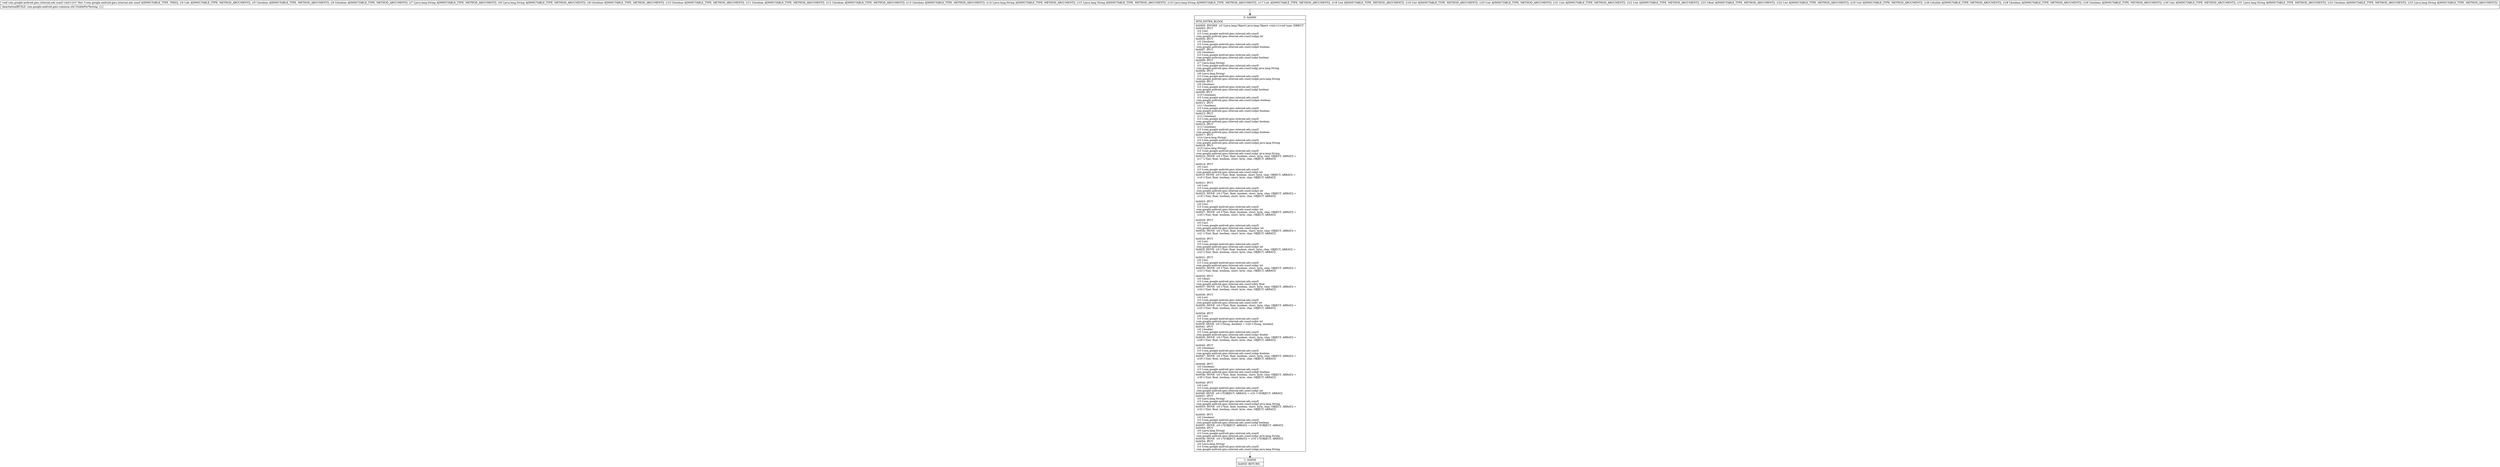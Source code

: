 digraph "CFG forcom.google.android.gms.internal.ads.zzasf.\<init\>(IZZLjava\/lang\/String;Ljava\/lang\/String;ZZZZZLjava\/lang\/String;Ljava\/lang\/String;Ljava\/lang\/String;IIIIIIFIIDZZILjava\/lang\/String;ZLjava\/lang\/String;)V" {
Node_0 [shape=record,label="{0\:\ 0x0000|MTH_ENTER_BLOCK\l|0x0000: INVOKE  (r3 I:java.lang.Object) java.lang.Object.\<init\>():void type: DIRECT \l0x0003: IPUT  \l  (r4 I:int)\l  (r3 I:com.google.android.gms.internal.ads.zzasf)\l com.google.android.gms.internal.ads.zzasf.zzdpg int \l0x0005: IPUT  \l  (r5 I:boolean)\l  (r3 I:com.google.android.gms.internal.ads.zzasf)\l com.google.android.gms.internal.ads.zzasf.zzdph boolean \l0x0007: IPUT  \l  (r6 I:boolean)\l  (r3 I:com.google.android.gms.internal.ads.zzasf)\l com.google.android.gms.internal.ads.zzasf.zzdpi boolean \l0x0009: IPUT  \l  (r7 I:java.lang.String)\l  (r3 I:com.google.android.gms.internal.ads.zzasf)\l com.google.android.gms.internal.ads.zzasf.zzdpj java.lang.String \l0x000b: IPUT  \l  (r8 I:java.lang.String)\l  (r3 I:com.google.android.gms.internal.ads.zzasf)\l com.google.android.gms.internal.ads.zzasf.zzdpk java.lang.String \l0x000d: IPUT  \l  (r9 I:boolean)\l  (r3 I:com.google.android.gms.internal.ads.zzasf)\l com.google.android.gms.internal.ads.zzasf.zzdpl boolean \l0x000f: IPUT  \l  (r10 I:boolean)\l  (r3 I:com.google.android.gms.internal.ads.zzasf)\l com.google.android.gms.internal.ads.zzasf.zzdpm boolean \l0x0011: IPUT  \l  (r11 I:boolean)\l  (r3 I:com.google.android.gms.internal.ads.zzasf)\l com.google.android.gms.internal.ads.zzasf.zzdpn boolean \l0x0013: IPUT  \l  (r12 I:boolean)\l  (r3 I:com.google.android.gms.internal.ads.zzasf)\l com.google.android.gms.internal.ads.zzasf.zzdpo boolean \l0x0015: IPUT  \l  (r13 I:boolean)\l  (r3 I:com.google.android.gms.internal.ads.zzasf)\l com.google.android.gms.internal.ads.zzasf.zzdpp boolean \l0x0017: IPUT  \l  (r14 I:java.lang.String)\l  (r3 I:com.google.android.gms.internal.ads.zzasf)\l com.google.android.gms.internal.ads.zzasf.zzdpq java.lang.String \l0x0019: IPUT  \l  (r15 I:java.lang.String)\l  (r3 I:com.google.android.gms.internal.ads.zzasf)\l com.google.android.gms.internal.ads.zzasf.zzdpr java.lang.String \l0x001b: MOVE  (r0 I:?[int, float, boolean, short, byte, char, OBJECT, ARRAY]) = \l  (r17 I:?[int, float, boolean, short, byte, char, OBJECT, ARRAY])\l \l0x001d: IPUT  \l  (r0 I:int)\l  (r3 I:com.google.android.gms.internal.ads.zzasf)\l com.google.android.gms.internal.ads.zzasf.zzdpt int \l0x001f: MOVE  (r0 I:?[int, float, boolean, short, byte, char, OBJECT, ARRAY]) = \l  (r18 I:?[int, float, boolean, short, byte, char, OBJECT, ARRAY])\l \l0x0021: IPUT  \l  (r0 I:int)\l  (r3 I:com.google.android.gms.internal.ads.zzasf)\l com.google.android.gms.internal.ads.zzasf.zzdpu int \l0x0023: MOVE  (r0 I:?[int, float, boolean, short, byte, char, OBJECT, ARRAY]) = \l  (r19 I:?[int, float, boolean, short, byte, char, OBJECT, ARRAY])\l \l0x0025: IPUT  \l  (r0 I:int)\l  (r3 I:com.google.android.gms.internal.ads.zzasf)\l com.google.android.gms.internal.ads.zzasf.zzdpv int \l0x0027: MOVE  (r0 I:?[int, float, boolean, short, byte, char, OBJECT, ARRAY]) = \l  (r20 I:?[int, float, boolean, short, byte, char, OBJECT, ARRAY])\l \l0x0029: IPUT  \l  (r0 I:int)\l  (r3 I:com.google.android.gms.internal.ads.zzasf)\l com.google.android.gms.internal.ads.zzasf.zzdpw int \l0x002b: MOVE  (r0 I:?[int, float, boolean, short, byte, char, OBJECT, ARRAY]) = \l  (r21 I:?[int, float, boolean, short, byte, char, OBJECT, ARRAY])\l \l0x002d: IPUT  \l  (r0 I:int)\l  (r3 I:com.google.android.gms.internal.ads.zzasf)\l com.google.android.gms.internal.ads.zzasf.zzdpx int \l0x002f: MOVE  (r0 I:?[int, float, boolean, short, byte, char, OBJECT, ARRAY]) = \l  (r22 I:?[int, float, boolean, short, byte, char, OBJECT, ARRAY])\l \l0x0031: IPUT  \l  (r0 I:int)\l  (r3 I:com.google.android.gms.internal.ads.zzasf)\l com.google.android.gms.internal.ads.zzasf.zzdpy int \l0x0033: MOVE  (r0 I:?[int, float, boolean, short, byte, char, OBJECT, ARRAY]) = \l  (r23 I:?[int, float, boolean, short, byte, char, OBJECT, ARRAY])\l \l0x0035: IPUT  \l  (r0 I:float)\l  (r3 I:com.google.android.gms.internal.ads.zzasf)\l com.google.android.gms.internal.ads.zzasf.zzbty float \l0x0037: MOVE  (r0 I:?[int, float, boolean, short, byte, char, OBJECT, ARRAY]) = \l  (r24 I:?[int, float, boolean, short, byte, char, OBJECT, ARRAY])\l \l0x0039: IPUT  \l  (r0 I:int)\l  (r3 I:com.google.android.gms.internal.ads.zzasf)\l com.google.android.gms.internal.ads.zzasf.zzdlv int \l0x003b: MOVE  (r0 I:?[int, float, boolean, short, byte, char, OBJECT, ARRAY]) = \l  (r25 I:?[int, float, boolean, short, byte, char, OBJECT, ARRAY])\l \l0x003d: IPUT  \l  (r0 I:int)\l  (r3 I:com.google.android.gms.internal.ads.zzasf)\l com.google.android.gms.internal.ads.zzasf.zzdlw int \l0x003f: MOVE  (r0 I:?[long, double]) = (r26 I:?[long, double]) \l0x0041: IPUT  \l  (r0 I:double)\l  (r3 I:com.google.android.gms.internal.ads.zzasf)\l com.google.android.gms.internal.ads.zzasf.zzdpz double \l0x0043: MOVE  (r0 I:?[int, float, boolean, short, byte, char, OBJECT, ARRAY]) = \l  (r28 I:?[int, float, boolean, short, byte, char, OBJECT, ARRAY])\l \l0x0045: IPUT  \l  (r0 I:boolean)\l  (r3 I:com.google.android.gms.internal.ads.zzasf)\l com.google.android.gms.internal.ads.zzasf.zzdqa boolean \l0x0047: MOVE  (r0 I:?[int, float, boolean, short, byte, char, OBJECT, ARRAY]) = \l  (r29 I:?[int, float, boolean, short, byte, char, OBJECT, ARRAY])\l \l0x0049: IPUT  \l  (r0 I:boolean)\l  (r3 I:com.google.android.gms.internal.ads.zzasf)\l com.google.android.gms.internal.ads.zzasf.zzdqb boolean \l0x004b: MOVE  (r0 I:?[int, float, boolean, short, byte, char, OBJECT, ARRAY]) = \l  (r30 I:?[int, float, boolean, short, byte, char, OBJECT, ARRAY])\l \l0x004d: IPUT  \l  (r0 I:int)\l  (r3 I:com.google.android.gms.internal.ads.zzasf)\l com.google.android.gms.internal.ads.zzasf.zzdqc int \l0x004f: MOVE  (r0 I:?[OBJECT, ARRAY]) = (r31 I:?[OBJECT, ARRAY]) \l0x0051: IPUT  \l  (r0 I:java.lang.String)\l  (r3 I:com.google.android.gms.internal.ads.zzasf)\l com.google.android.gms.internal.ads.zzasf.zzdqd java.lang.String \l0x0053: MOVE  (r0 I:?[int, float, boolean, short, byte, char, OBJECT, ARRAY]) = \l  (r32 I:?[int, float, boolean, short, byte, char, OBJECT, ARRAY])\l \l0x0055: IPUT  \l  (r0 I:boolean)\l  (r3 I:com.google.android.gms.internal.ads.zzasf)\l com.google.android.gms.internal.ads.zzasf.zzdqf boolean \l0x0057: MOVE  (r0 I:?[OBJECT, ARRAY]) = (r16 I:?[OBJECT, ARRAY]) \l0x0059: IPUT  \l  (r0 I:java.lang.String)\l  (r3 I:com.google.android.gms.internal.ads.zzasf)\l com.google.android.gms.internal.ads.zzasf.zzdps java.lang.String \l0x005b: MOVE  (r0 I:?[OBJECT, ARRAY]) = (r33 I:?[OBJECT, ARRAY]) \l0x005d: IPUT  \l  (r0 I:java.lang.String)\l  (r3 I:com.google.android.gms.internal.ads.zzasf)\l com.google.android.gms.internal.ads.zzasf.zzdqe java.lang.String \l}"];
Node_1 [shape=record,label="{1\:\ 0x005f|0x005f: RETURN   \l}"];
MethodNode[shape=record,label="{void com.google.android.gms.internal.ads.zzasf.\<init\>((r3 'this' I:com.google.android.gms.internal.ads.zzasf A[IMMUTABLE_TYPE, THIS]), (r4 I:int A[IMMUTABLE_TYPE, METHOD_ARGUMENT]), (r5 I:boolean A[IMMUTABLE_TYPE, METHOD_ARGUMENT]), (r6 I:boolean A[IMMUTABLE_TYPE, METHOD_ARGUMENT]), (r7 I:java.lang.String A[IMMUTABLE_TYPE, METHOD_ARGUMENT]), (r8 I:java.lang.String A[IMMUTABLE_TYPE, METHOD_ARGUMENT]), (r9 I:boolean A[IMMUTABLE_TYPE, METHOD_ARGUMENT]), (r10 I:boolean A[IMMUTABLE_TYPE, METHOD_ARGUMENT]), (r11 I:boolean A[IMMUTABLE_TYPE, METHOD_ARGUMENT]), (r12 I:boolean A[IMMUTABLE_TYPE, METHOD_ARGUMENT]), (r13 I:boolean A[IMMUTABLE_TYPE, METHOD_ARGUMENT]), (r14 I:java.lang.String A[IMMUTABLE_TYPE, METHOD_ARGUMENT]), (r15 I:java.lang.String A[IMMUTABLE_TYPE, METHOD_ARGUMENT]), (r16 I:java.lang.String A[IMMUTABLE_TYPE, METHOD_ARGUMENT]), (r17 I:int A[IMMUTABLE_TYPE, METHOD_ARGUMENT]), (r18 I:int A[IMMUTABLE_TYPE, METHOD_ARGUMENT]), (r19 I:int A[IMMUTABLE_TYPE, METHOD_ARGUMENT]), (r20 I:int A[IMMUTABLE_TYPE, METHOD_ARGUMENT]), (r21 I:int A[IMMUTABLE_TYPE, METHOD_ARGUMENT]), (r22 I:int A[IMMUTABLE_TYPE, METHOD_ARGUMENT]), (r23 I:float A[IMMUTABLE_TYPE, METHOD_ARGUMENT]), (r24 I:int A[IMMUTABLE_TYPE, METHOD_ARGUMENT]), (r25 I:int A[IMMUTABLE_TYPE, METHOD_ARGUMENT]), (r26 I:double A[IMMUTABLE_TYPE, METHOD_ARGUMENT]), (r28 I:boolean A[IMMUTABLE_TYPE, METHOD_ARGUMENT]), (r29 I:boolean A[IMMUTABLE_TYPE, METHOD_ARGUMENT]), (r30 I:int A[IMMUTABLE_TYPE, METHOD_ARGUMENT]), (r31 I:java.lang.String A[IMMUTABLE_TYPE, METHOD_ARGUMENT]), (r32 I:boolean A[IMMUTABLE_TYPE, METHOD_ARGUMENT]), (r33 I:java.lang.String A[IMMUTABLE_TYPE, METHOD_ARGUMENT]))  | Annotation[BUILD, com.google.android.gms.common.util.VisibleForTesting, \{\}]\l}"];
MethodNode -> Node_0;
Node_0 -> Node_1;
}

